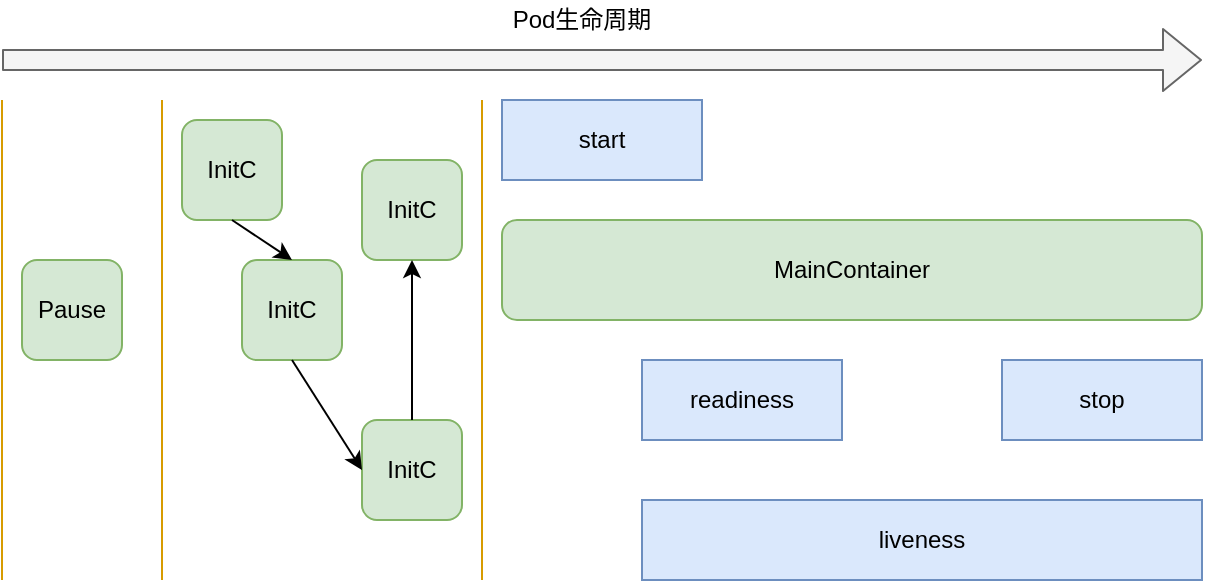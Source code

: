 <mxfile version="12.4.2" type="device" pages="1"><diagram id="qdZXcu_Cc2rBfFw4Uqme" name="Page-1"><mxGraphModel dx="946" dy="608" grid="1" gridSize="10" guides="1" tooltips="1" connect="1" arrows="1" fold="1" page="1" pageScale="1" pageWidth="827" pageHeight="1169" math="0" shadow="0"><root><mxCell id="0"/><mxCell id="1" parent="0"/><mxCell id="0w4tjiX7b6IgnmzXS1GU-25" value="" style="shape=flexArrow;endArrow=classic;html=1;fillColor=#f5f5f5;strokeColor=#666666;" edge="1" parent="1"><mxGeometry width="50" height="50" relative="1" as="geometry"><mxPoint x="40" y="60" as="sourcePoint"/><mxPoint x="640" y="60" as="targetPoint"/></mxGeometry></mxCell><mxCell id="0w4tjiX7b6IgnmzXS1GU-26" value="" style="endArrow=none;html=1;fillColor=#ffe6cc;strokeColor=#d79b00;" edge="1" parent="1"><mxGeometry width="50" height="50" relative="1" as="geometry"><mxPoint x="120" y="320" as="sourcePoint"/><mxPoint x="120" y="80" as="targetPoint"/></mxGeometry></mxCell><mxCell id="0w4tjiX7b6IgnmzXS1GU-27" value="" style="endArrow=none;html=1;fillColor=#ffe6cc;strokeColor=#d79b00;" edge="1" parent="1"><mxGeometry width="50" height="50" relative="1" as="geometry"><mxPoint x="280" y="320" as="sourcePoint"/><mxPoint x="280" y="80" as="targetPoint"/></mxGeometry></mxCell><mxCell id="0w4tjiX7b6IgnmzXS1GU-28" value="MainContainer" style="rounded=1;whiteSpace=wrap;html=1;fillColor=#d5e8d4;strokeColor=#82b366;" vertex="1" parent="1"><mxGeometry x="290" y="140" width="350" height="50" as="geometry"/></mxCell><mxCell id="0w4tjiX7b6IgnmzXS1GU-29" value="start" style="rounded=0;whiteSpace=wrap;html=1;fillColor=#dae8fc;strokeColor=#6c8ebf;" vertex="1" parent="1"><mxGeometry x="290" y="80" width="100" height="40" as="geometry"/></mxCell><mxCell id="0w4tjiX7b6IgnmzXS1GU-30" value="readiness" style="rounded=0;whiteSpace=wrap;html=1;fillColor=#dae8fc;strokeColor=#6c8ebf;" vertex="1" parent="1"><mxGeometry x="360" y="210" width="100" height="40" as="geometry"/></mxCell><mxCell id="0w4tjiX7b6IgnmzXS1GU-31" value="stop" style="rounded=0;whiteSpace=wrap;html=1;fillColor=#dae8fc;strokeColor=#6c8ebf;" vertex="1" parent="1"><mxGeometry x="540" y="210" width="100" height="40" as="geometry"/></mxCell><mxCell id="0w4tjiX7b6IgnmzXS1GU-32" value="liveness" style="rounded=0;whiteSpace=wrap;html=1;fillColor=#dae8fc;strokeColor=#6c8ebf;" vertex="1" parent="1"><mxGeometry x="360" y="280" width="280" height="40" as="geometry"/></mxCell><mxCell id="0w4tjiX7b6IgnmzXS1GU-33" value="Pod生命周期" style="text;html=1;strokeColor=none;fillColor=none;align=center;verticalAlign=middle;whiteSpace=wrap;rounded=0;" vertex="1" parent="1"><mxGeometry x="240" y="30" width="180" height="20" as="geometry"/></mxCell><mxCell id="0w4tjiX7b6IgnmzXS1GU-34" value="InitC" style="rounded=1;whiteSpace=wrap;html=1;fillColor=#d5e8d4;strokeColor=#82b366;" vertex="1" parent="1"><mxGeometry x="130" y="90" width="50" height="50" as="geometry"/></mxCell><mxCell id="0w4tjiX7b6IgnmzXS1GU-35" value="InitC" style="rounded=1;whiteSpace=wrap;html=1;fillColor=#d5e8d4;strokeColor=#82b366;" vertex="1" parent="1"><mxGeometry x="160" y="160" width="50" height="50" as="geometry"/></mxCell><mxCell id="0w4tjiX7b6IgnmzXS1GU-36" value="InitC" style="rounded=1;whiteSpace=wrap;html=1;fillColor=#d5e8d4;strokeColor=#82b366;" vertex="1" parent="1"><mxGeometry x="220" y="240" width="50" height="50" as="geometry"/></mxCell><mxCell id="0w4tjiX7b6IgnmzXS1GU-37" value="InitC" style="rounded=1;whiteSpace=wrap;html=1;fillColor=#d5e8d4;strokeColor=#82b366;" vertex="1" parent="1"><mxGeometry x="220" y="110" width="50" height="50" as="geometry"/></mxCell><mxCell id="0w4tjiX7b6IgnmzXS1GU-38" value="" style="endArrow=classic;html=1;exitX=0.5;exitY=1;exitDx=0;exitDy=0;entryX=0.5;entryY=0;entryDx=0;entryDy=0;" edge="1" parent="1" source="0w4tjiX7b6IgnmzXS1GU-34" target="0w4tjiX7b6IgnmzXS1GU-35"><mxGeometry width="50" height="50" relative="1" as="geometry"><mxPoint x="40" y="150" as="sourcePoint"/><mxPoint x="90" y="100" as="targetPoint"/></mxGeometry></mxCell><mxCell id="0w4tjiX7b6IgnmzXS1GU-39" value="" style="endArrow=classic;html=1;exitX=0.5;exitY=1;exitDx=0;exitDy=0;entryX=0;entryY=0.5;entryDx=0;entryDy=0;" edge="1" parent="1" source="0w4tjiX7b6IgnmzXS1GU-35" target="0w4tjiX7b6IgnmzXS1GU-36"><mxGeometry width="50" height="50" relative="1" as="geometry"><mxPoint x="170" y="350" as="sourcePoint"/><mxPoint x="220" y="300" as="targetPoint"/></mxGeometry></mxCell><mxCell id="0w4tjiX7b6IgnmzXS1GU-40" value="" style="endArrow=classic;html=1;exitX=0.5;exitY=0;exitDx=0;exitDy=0;entryX=0.5;entryY=1;entryDx=0;entryDy=0;" edge="1" parent="1" source="0w4tjiX7b6IgnmzXS1GU-36" target="0w4tjiX7b6IgnmzXS1GU-37"><mxGeometry width="50" height="50" relative="1" as="geometry"><mxPoint x="220" y="230" as="sourcePoint"/><mxPoint x="270" y="180" as="targetPoint"/></mxGeometry></mxCell><mxCell id="0w4tjiX7b6IgnmzXS1GU-41" value="" style="endArrow=none;html=1;fillColor=#ffe6cc;strokeColor=#d79b00;" edge="1" parent="1"><mxGeometry width="50" height="50" relative="1" as="geometry"><mxPoint x="40" y="320" as="sourcePoint"/><mxPoint x="40" y="80" as="targetPoint"/></mxGeometry></mxCell><mxCell id="0w4tjiX7b6IgnmzXS1GU-43" value="Pause" style="rounded=1;whiteSpace=wrap;html=1;fillColor=#d5e8d4;strokeColor=#82b366;" vertex="1" parent="1"><mxGeometry x="50" y="160" width="50" height="50" as="geometry"/></mxCell></root></mxGraphModel></diagram></mxfile>